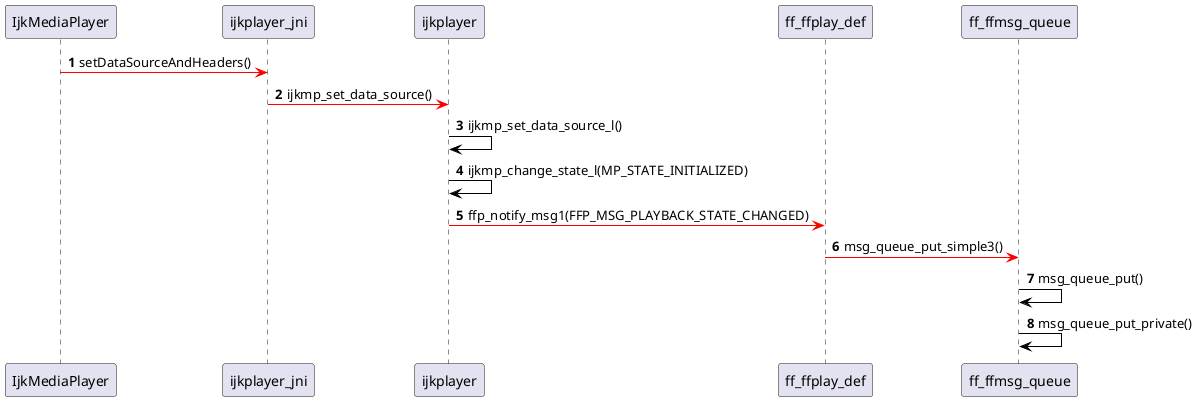 @startuml
autonumber

IjkMediaPlayer [#FF0000]-> ijkplayer_jni:setDataSourceAndHeaders()

ijkplayer_jni [#FF0000]-> ijkplayer:ijkmp_set_data_source()

ijkplayer [#000000]-> ijkplayer:ijkmp_set_data_source_l()

ijkplayer [#000000]-> ijkplayer:ijkmp_change_state_l(MP_STATE_INITIALIZED)

ijkplayer [#FF0000]-> ff_ffplay_def:ffp_notify_msg1(FFP_MSG_PLAYBACK_STATE_CHANGED)

ff_ffplay_def [#FF0000]-> ff_ffmsg_queue:msg_queue_put_simple3()

ff_ffmsg_queue [#000000]-> ff_ffmsg_queue:msg_queue_put()

ff_ffmsg_queue [#000000]-> ff_ffmsg_queue:msg_queue_put_private()



@enduml
